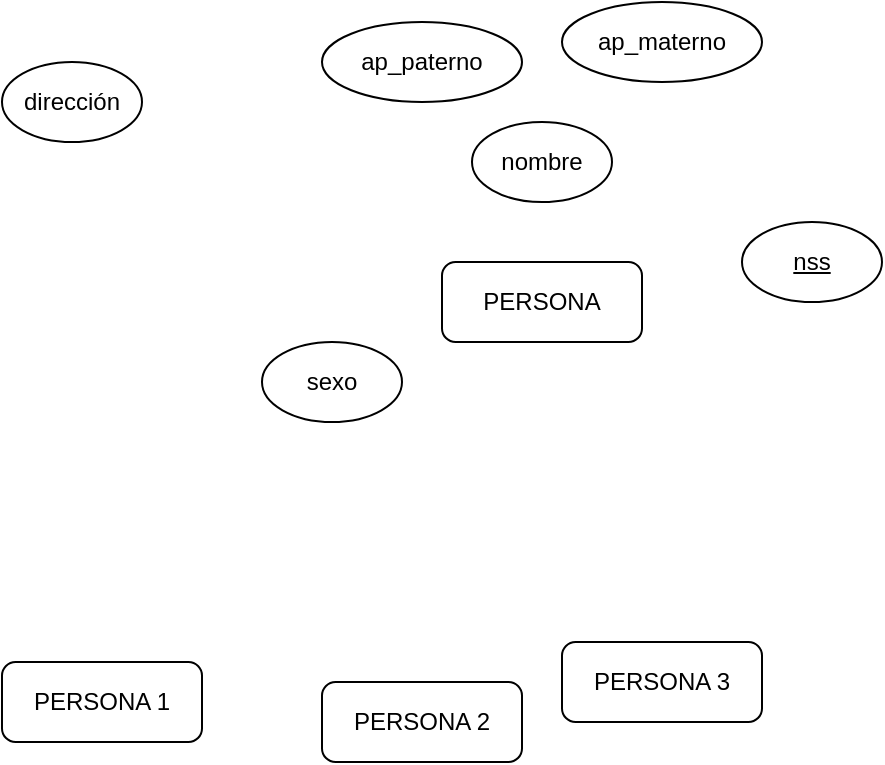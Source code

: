 <mxfile version="20.3.0" type="device"><diagram id="Uh5QjmnBW8UhdbtaHDEQ" name="Page-1"><mxGraphModel dx="1401" dy="601" grid="1" gridSize="10" guides="1" tooltips="1" connect="1" arrows="1" fold="1" page="1" pageScale="1" pageWidth="850" pageHeight="1100" math="0" shadow="0"><root><mxCell id="0"/><mxCell id="1" parent="0"/><mxCell id="xl3BddMu-56WpphdYgxg-2" value="PERSONA" style="rounded=1;arcSize=17;whiteSpace=wrap;html=1;align=center;" vertex="1" parent="1"><mxGeometry x="340" y="210" width="100" height="40" as="geometry"/></mxCell><mxCell id="xl3BddMu-56WpphdYgxg-3" value="PERSONA 1" style="rounded=1;arcSize=17;whiteSpace=wrap;html=1;align=center;" vertex="1" parent="1"><mxGeometry x="120" y="410" width="100" height="40" as="geometry"/></mxCell><mxCell id="xl3BddMu-56WpphdYgxg-4" value="PERSONA 2" style="rounded=1;arcSize=17;whiteSpace=wrap;html=1;align=center;" vertex="1" parent="1"><mxGeometry x="280" y="420" width="100" height="40" as="geometry"/></mxCell><mxCell id="xl3BddMu-56WpphdYgxg-5" value="PERSONA 3" style="rounded=1;arcSize=17;whiteSpace=wrap;html=1;align=center;" vertex="1" parent="1"><mxGeometry x="400" y="400" width="100" height="40" as="geometry"/></mxCell><mxCell id="xl3BddMu-56WpphdYgxg-6" value="nombre" style="ellipse;whiteSpace=wrap;html=1;align=center;" vertex="1" parent="1"><mxGeometry x="355" y="140" width="70" height="40" as="geometry"/></mxCell><mxCell id="xl3BddMu-56WpphdYgxg-7" value="ap_materno" style="ellipse;whiteSpace=wrap;html=1;align=center;" vertex="1" parent="1"><mxGeometry x="400" y="80" width="100" height="40" as="geometry"/></mxCell><mxCell id="xl3BddMu-56WpphdYgxg-8" value="ap_paterno" style="ellipse;whiteSpace=wrap;html=1;align=center;" vertex="1" parent="1"><mxGeometry x="280" y="90" width="100" height="40" as="geometry"/></mxCell><mxCell id="xl3BddMu-56WpphdYgxg-9" value="&lt;u&gt;nss&lt;/u&gt;" style="ellipse;whiteSpace=wrap;html=1;align=center;" vertex="1" parent="1"><mxGeometry x="490" y="190" width="70" height="40" as="geometry"/></mxCell><mxCell id="xl3BddMu-56WpphdYgxg-10" value="sexo" style="ellipse;whiteSpace=wrap;html=1;align=center;" vertex="1" parent="1"><mxGeometry x="250" y="250" width="70" height="40" as="geometry"/></mxCell><mxCell id="xl3BddMu-56WpphdYgxg-11" value="dirección" style="ellipse;whiteSpace=wrap;html=1;align=center;" vertex="1" parent="1"><mxGeometry x="120" y="110" width="70" height="40" as="geometry"/></mxCell></root></mxGraphModel></diagram></mxfile>